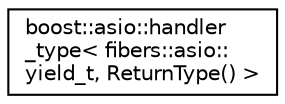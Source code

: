 digraph "Graphical Class Hierarchy"
{
  edge [fontname="Helvetica",fontsize="10",labelfontname="Helvetica",labelfontsize="10"];
  node [fontname="Helvetica",fontsize="10",shape=record];
  rankdir="LR";
  Node0 [label="boost::asio::handler\l_type\< fibers::asio::\lyield_t, ReturnType() \>",height=0.2,width=0.4,color="black", fillcolor="white", style="filled",URL="$structboost_1_1asio_1_1handler__type_3_01fibers_1_1asio_1_1yield__t_00_01_return_type_07_08_01_4.html"];
}
